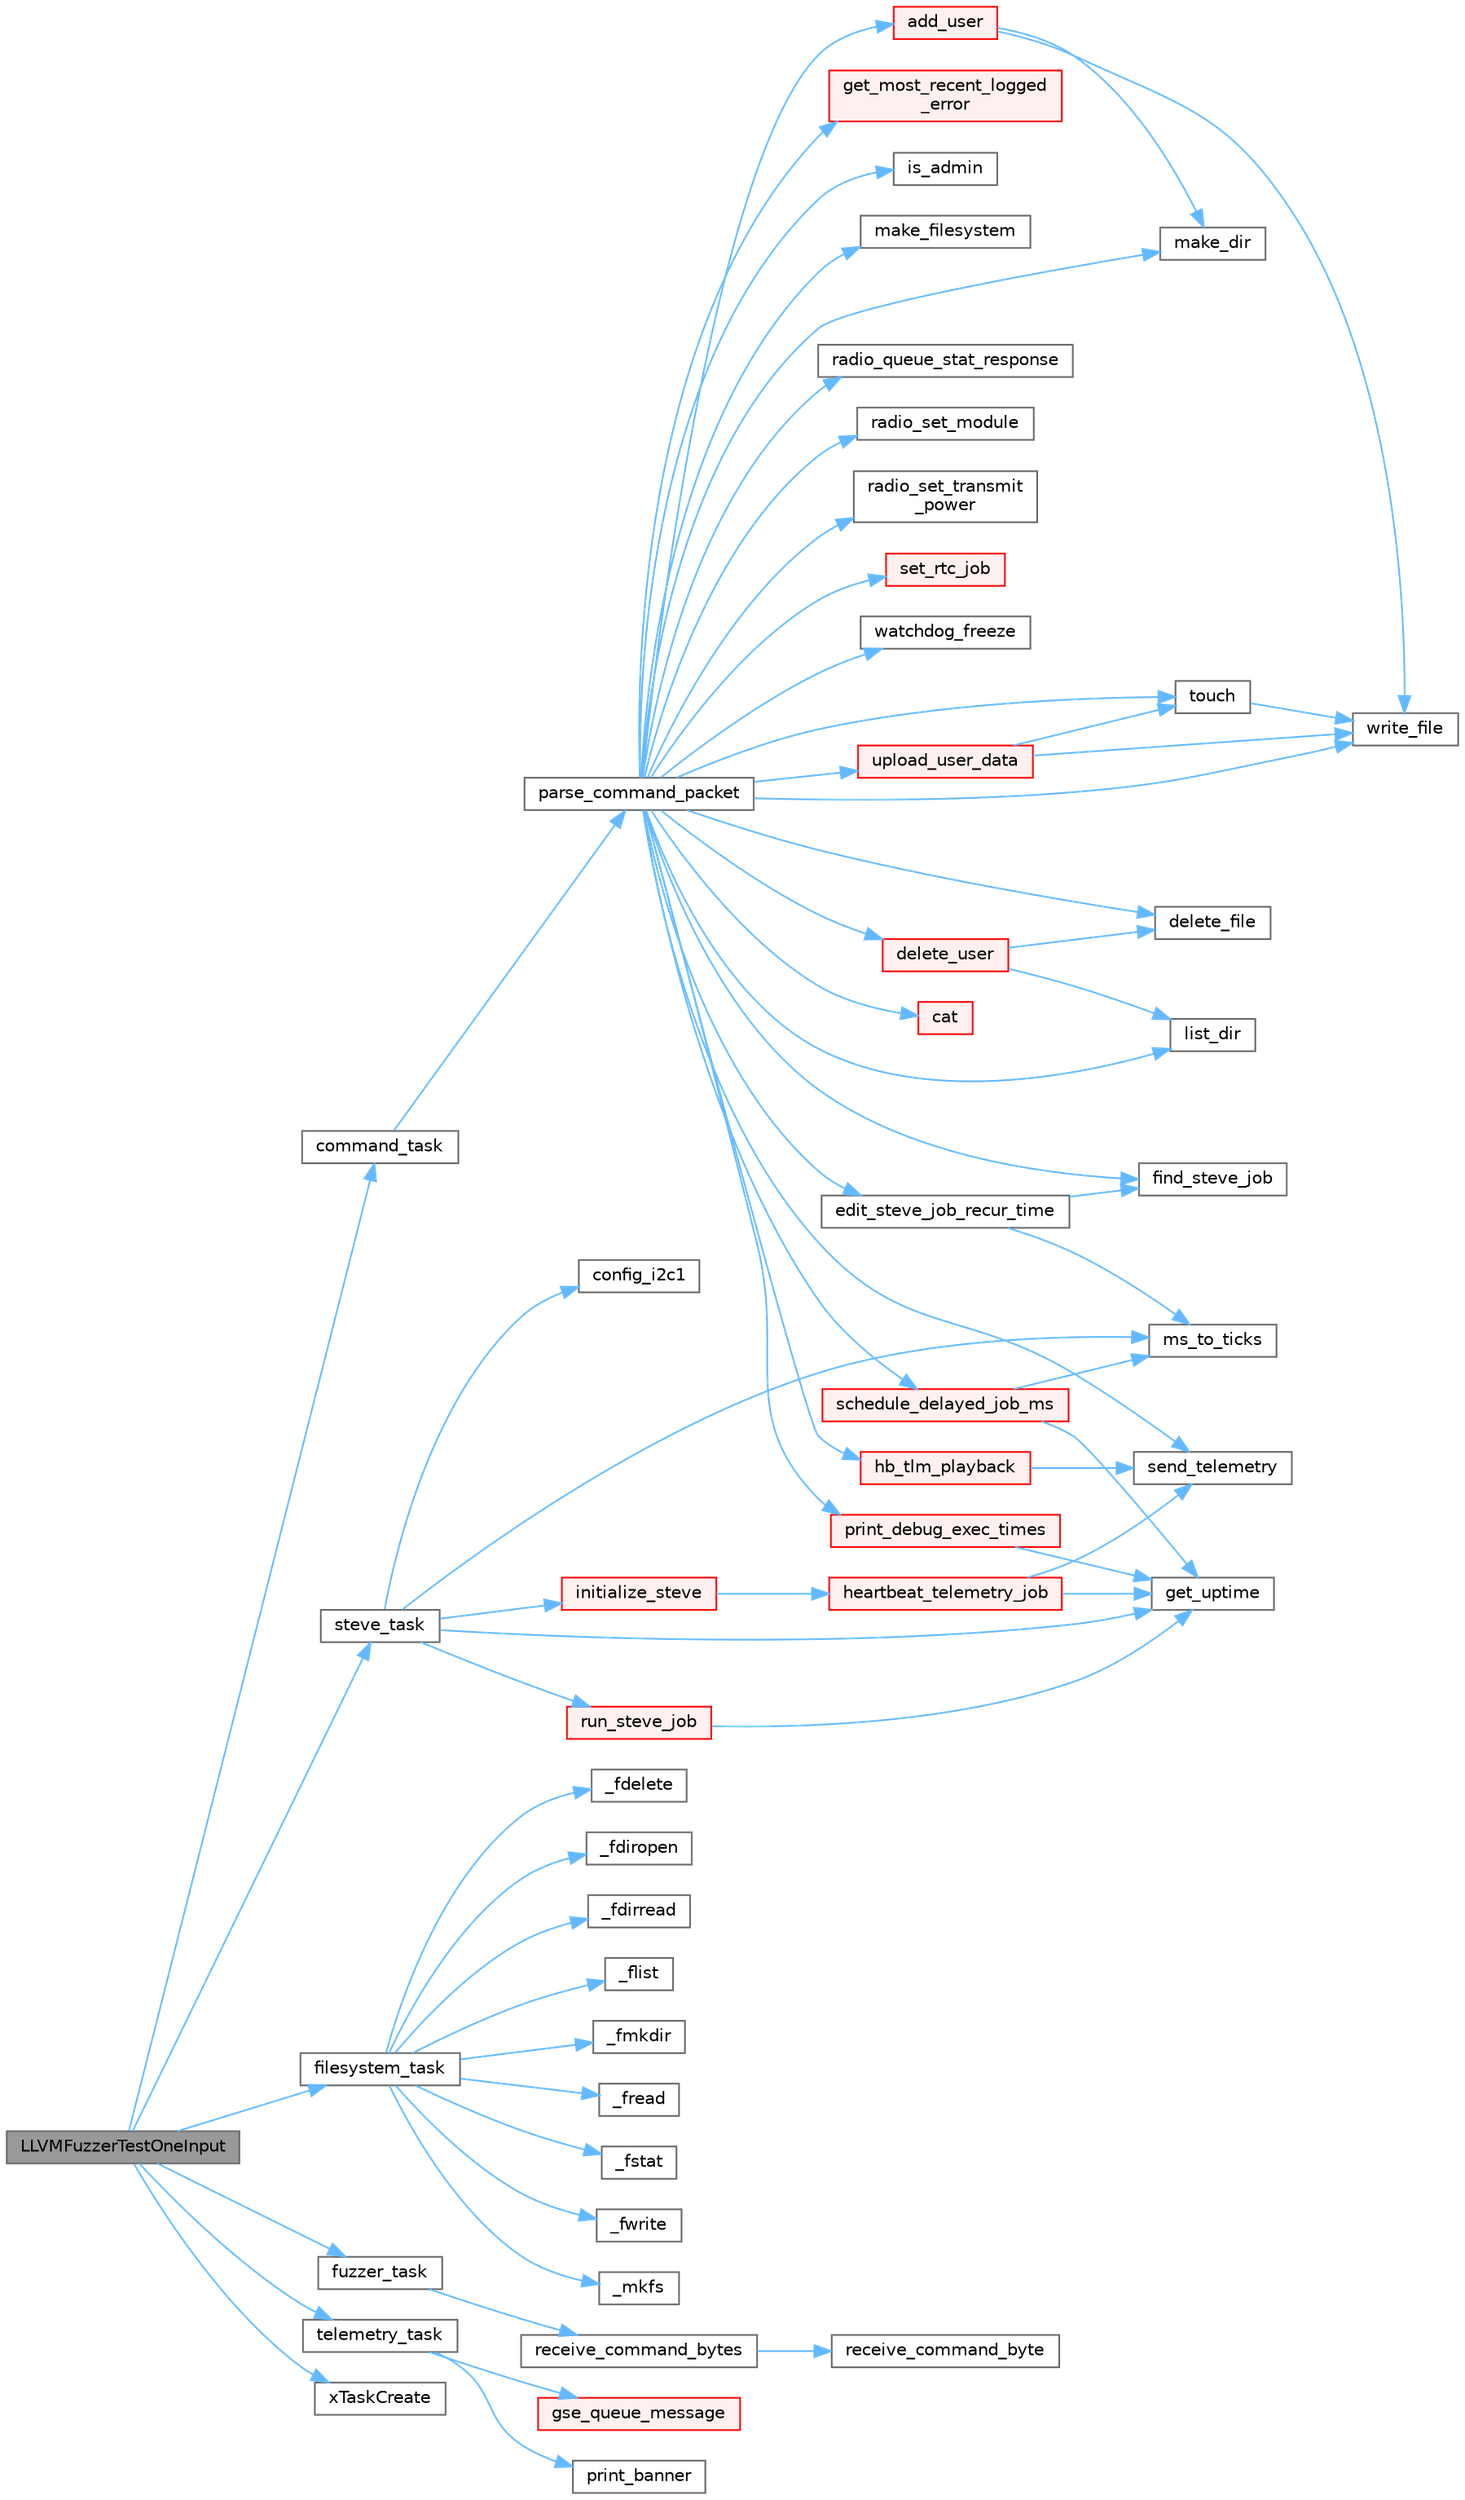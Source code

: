 digraph "LLVMFuzzerTestOneInput"
{
 // INTERACTIVE_SVG=YES
 // LATEX_PDF_SIZE
  bgcolor="transparent";
  edge [fontname=Helvetica,fontsize=10,labelfontname=Helvetica,labelfontsize=10];
  node [fontname=Helvetica,fontsize=10,shape=box,height=0.2,width=0.4];
  rankdir="LR";
  Node1 [id="Node000001",label="LLVMFuzzerTestOneInput",height=0.2,width=0.4,color="gray40", fillcolor="grey60", style="filled", fontcolor="black",tooltip=" "];
  Node1 -> Node2 [id="edge1_Node000001_Node000002",color="steelblue1",style="solid",tooltip=" "];
  Node2 [id="Node000002",label="command_task",height=0.2,width=0.4,color="grey40", fillcolor="white", style="filled",URL="$command_8c.html#a661d128b0c529a2ccf2418bc3de76e32",tooltip=" "];
  Node2 -> Node3 [id="edge2_Node000002_Node000003",color="steelblue1",style="solid",tooltip=" "];
  Node3 [id="Node000003",label="parse_command_packet",height=0.2,width=0.4,color="grey40", fillcolor="white", style="filled",URL="$command_8c.html#a659f541debc1151493914063c723a0b1",tooltip=" "];
  Node3 -> Node4 [id="edge3_Node000003_Node000004",color="steelblue1",style="solid",tooltip=" "];
  Node4 [id="Node000004",label="add_user",height=0.2,width=0.4,color="red", fillcolor="#FFF0F0", style="filled",URL="$user__auth_8c.html#a2e45341289a64a026113badabc8369cc",tooltip=" "];
  Node4 -> Node11 [id="edge4_Node000004_Node000011",color="steelblue1",style="solid",tooltip=" "];
  Node11 [id="Node000011",label="make_dir",height=0.2,width=0.4,color="grey40", fillcolor="white", style="filled",URL="$filesystem_8c.html#a20ca64a89158ccc1eb3f714b3d8725f5",tooltip=" "];
  Node4 -> Node12 [id="edge5_Node000004_Node000012",color="steelblue1",style="solid",tooltip=" "];
  Node12 [id="Node000012",label="write_file",height=0.2,width=0.4,color="grey40", fillcolor="white", style="filled",URL="$filesystem_8c.html#a8e5a51c709e9d6229c1974435475292a",tooltip=" "];
  Node3 -> Node13 [id="edge6_Node000003_Node000013",color="steelblue1",style="solid",tooltip=" "];
  Node13 [id="Node000013",label="cat",height=0.2,width=0.4,color="red", fillcolor="#FFF0F0", style="filled",URL="$filesystem_8c.html#aedf13aa9daded9085cdb13bc1560947b",tooltip=" "];
  Node3 -> Node17 [id="edge7_Node000003_Node000017",color="steelblue1",style="solid",tooltip=" "];
  Node17 [id="Node000017",label="delete_file",height=0.2,width=0.4,color="grey40", fillcolor="white", style="filled",URL="$filesystem_8c.html#a02c1e03f51146617a18f5bcc96099220",tooltip=" "];
  Node3 -> Node18 [id="edge8_Node000003_Node000018",color="steelblue1",style="solid",tooltip=" "];
  Node18 [id="Node000018",label="delete_user",height=0.2,width=0.4,color="red", fillcolor="#FFF0F0", style="filled",URL="$user__auth_8c.html#a7b721ad996f2f06a51dc10384adec934",tooltip=" "];
  Node18 -> Node17 [id="edge9_Node000018_Node000017",color="steelblue1",style="solid",tooltip=" "];
  Node18 -> Node20 [id="edge10_Node000018_Node000020",color="steelblue1",style="solid",tooltip=" "];
  Node20 [id="Node000020",label="list_dir",height=0.2,width=0.4,color="grey40", fillcolor="white", style="filled",URL="$filesystem_8c.html#a550849e6b02b5ca20d32bdacb2ddd19b",tooltip=" "];
  Node3 -> Node21 [id="edge11_Node000003_Node000021",color="steelblue1",style="solid",tooltip=" "];
  Node21 [id="Node000021",label="edit_steve_job_recur_time",height=0.2,width=0.4,color="grey40", fillcolor="white", style="filled",URL="$steve_8c.html#a5632f290d33b3c7aa26d8c708441134d",tooltip=" "];
  Node21 -> Node22 [id="edge12_Node000021_Node000022",color="steelblue1",style="solid",tooltip=" "];
  Node22 [id="Node000022",label="find_steve_job",height=0.2,width=0.4,color="grey40", fillcolor="white", style="filled",URL="$steve_8c.html#a19f0e4d517e614fdb1e563f56ac1123a",tooltip=" "];
  Node21 -> Node23 [id="edge13_Node000021_Node000023",color="steelblue1",style="solid",tooltip=" "];
  Node23 [id="Node000023",label="ms_to_ticks",height=0.2,width=0.4,color="grey40", fillcolor="white", style="filled",URL="$timing_8c.html#aca6ceb66dd9a31e6376e1bc478dec3d6",tooltip=" "];
  Node3 -> Node22 [id="edge14_Node000003_Node000022",color="steelblue1",style="solid",tooltip=" "];
  Node3 -> Node24 [id="edge15_Node000003_Node000024",color="steelblue1",style="solid",tooltip=" "];
  Node24 [id="Node000024",label="get_most_recent_logged\l_error",height=0.2,width=0.4,color="red", fillcolor="#FFF0F0", style="filled",URL="$utilities_2src_2log_8c.html#ad11311f2e9ec2fb14a767d93d1c5b97e",tooltip=" "];
  Node3 -> Node25 [id="edge16_Node000003_Node000025",color="steelblue1",style="solid",tooltip=" "];
  Node25 [id="Node000025",label="hb_tlm_playback",height=0.2,width=0.4,color="red", fillcolor="#FFF0F0", style="filled",URL="$hb__tlm__log_8c.html#a4cc64d575f6cdeedc77c1439ab316ee5",tooltip=" "];
  Node25 -> Node15 [id="edge17_Node000025_Node000015",color="steelblue1",style="solid",tooltip=" "];
  Node15 [id="Node000015",label="send_telemetry",height=0.2,width=0.4,color="grey40", fillcolor="white", style="filled",URL="$telemetry_8c.html#a6dbf6c6cfd75451e5642ca0b64bf7f5a",tooltip=" "];
  Node3 -> Node26 [id="edge18_Node000003_Node000026",color="steelblue1",style="solid",tooltip=" "];
  Node26 [id="Node000026",label="is_admin",height=0.2,width=0.4,color="grey40", fillcolor="white", style="filled",URL="$user__auth_8c.html#ac096e58f2c99b9804fb8a31697d748a1",tooltip=" "];
  Node3 -> Node20 [id="edge19_Node000003_Node000020",color="steelblue1",style="solid",tooltip=" "];
  Node3 -> Node11 [id="edge20_Node000003_Node000011",color="steelblue1",style="solid",tooltip=" "];
  Node3 -> Node27 [id="edge21_Node000003_Node000027",color="steelblue1",style="solid",tooltip=" "];
  Node27 [id="Node000027",label="make_filesystem",height=0.2,width=0.4,color="grey40", fillcolor="white", style="filled",URL="$filesystem_8c.html#a799eadaaf9ccd6162d5fa3fd15a0c3a1",tooltip=" "];
  Node3 -> Node28 [id="edge22_Node000003_Node000028",color="steelblue1",style="solid",tooltip=" "];
  Node28 [id="Node000028",label="print_debug_exec_times",height=0.2,width=0.4,color="red", fillcolor="#FFF0F0", style="filled",URL="$steve_8c.html#af6d8fc617602d5007ade6ab61734ee9d",tooltip=" "];
  Node28 -> Node29 [id="edge23_Node000028_Node000029",color="steelblue1",style="solid",tooltip=" "];
  Node29 [id="Node000029",label="get_uptime",height=0.2,width=0.4,color="grey40", fillcolor="white", style="filled",URL="$timing_8c.html#a7cef17ffb0e9db503a077191e1a4b013",tooltip=" "];
  Node3 -> Node32 [id="edge24_Node000003_Node000032",color="steelblue1",style="solid",tooltip=" "];
  Node32 [id="Node000032",label="radio_queue_stat_response",height=0.2,width=0.4,color="grey40", fillcolor="white", style="filled",URL="$radio_8cpp.html#aededabcbfc8060b1d374369c6b67df4b",tooltip=" "];
  Node3 -> Node33 [id="edge25_Node000003_Node000033",color="steelblue1",style="solid",tooltip=" "];
  Node33 [id="Node000033",label="radio_set_module",height=0.2,width=0.4,color="grey40", fillcolor="white", style="filled",URL="$radio_8cpp.html#ab4fc5d140cd46c3db7b311a67d236deb",tooltip=" "];
  Node3 -> Node34 [id="edge26_Node000003_Node000034",color="steelblue1",style="solid",tooltip=" "];
  Node34 [id="Node000034",label="radio_set_transmit\l_power",height=0.2,width=0.4,color="grey40", fillcolor="white", style="filled",URL="$radio_8cpp.html#a610ddc33ff0f6388cea252fb357dc990",tooltip=" "];
  Node3 -> Node35 [id="edge27_Node000003_Node000035",color="steelblue1",style="solid",tooltip=" "];
  Node35 [id="Node000035",label="schedule_delayed_job_ms",height=0.2,width=0.4,color="red", fillcolor="#FFF0F0", style="filled",URL="$steve_8c.html#acc0bfad0acf234b4903c832955b29767",tooltip=" "];
  Node35 -> Node29 [id="edge28_Node000035_Node000029",color="steelblue1",style="solid",tooltip=" "];
  Node35 -> Node23 [id="edge29_Node000035_Node000023",color="steelblue1",style="solid",tooltip=" "];
  Node3 -> Node15 [id="edge30_Node000003_Node000015",color="steelblue1",style="solid",tooltip=" "];
  Node3 -> Node37 [id="edge31_Node000003_Node000037",color="steelblue1",style="solid",tooltip=" "];
  Node37 [id="Node000037",label="set_rtc_job",height=0.2,width=0.4,color="red", fillcolor="#FFF0F0", style="filled",URL="$set__rtc__job_8c.html#af31d3e6e7b984cd9aca01db95eac999a",tooltip=" "];
  Node3 -> Node40 [id="edge32_Node000003_Node000040",color="steelblue1",style="solid",tooltip=" "];
  Node40 [id="Node000040",label="touch",height=0.2,width=0.4,color="grey40", fillcolor="white", style="filled",URL="$filesystem_8c.html#a1038e83eda006a16d81aba0bda5c3334",tooltip=" "];
  Node40 -> Node12 [id="edge33_Node000040_Node000012",color="steelblue1",style="solid",tooltip=" "];
  Node3 -> Node41 [id="edge34_Node000003_Node000041",color="steelblue1",style="solid",tooltip=" "];
  Node41 [id="Node000041",label="upload_user_data",height=0.2,width=0.4,color="red", fillcolor="#FFF0F0", style="filled",URL="$user__auth_8c.html#acb5e4e390f704ceea798b215f70692d6",tooltip=" "];
  Node41 -> Node40 [id="edge35_Node000041_Node000040",color="steelblue1",style="solid",tooltip=" "];
  Node41 -> Node12 [id="edge36_Node000041_Node000012",color="steelblue1",style="solid",tooltip=" "];
  Node3 -> Node45 [id="edge37_Node000003_Node000045",color="steelblue1",style="solid",tooltip=" "];
  Node45 [id="Node000045",label="watchdog_freeze",height=0.2,width=0.4,color="grey40", fillcolor="white", style="filled",URL="$watchdog_8c.html#acebf79aaf42978286eec0c3e016d7b0a",tooltip=" "];
  Node3 -> Node12 [id="edge38_Node000003_Node000012",color="steelblue1",style="solid",tooltip=" "];
  Node1 -> Node46 [id="edge39_Node000001_Node000046",color="steelblue1",style="solid",tooltip=" "];
  Node46 [id="Node000046",label="filesystem_task",height=0.2,width=0.4,color="grey40", fillcolor="white", style="filled",URL="$filesystem_8c.html#a73f4c05620eb3111fa320fe7fa6c5609",tooltip=" "];
  Node46 -> Node47 [id="edge40_Node000046_Node000047",color="steelblue1",style="solid",tooltip=" "];
  Node47 [id="Node000047",label="_fdelete",height=0.2,width=0.4,color="grey40", fillcolor="white", style="filled",URL="$filesystem_8c.html#a65a8bfbf26326e7b6dfd677f9b4ad626",tooltip=" "];
  Node46 -> Node48 [id="edge41_Node000046_Node000048",color="steelblue1",style="solid",tooltip=" "];
  Node48 [id="Node000048",label="_fdiropen",height=0.2,width=0.4,color="grey40", fillcolor="white", style="filled",URL="$filesystem_8c.html#a1dbe64362d5ac8a72c84181d6ec09bd0",tooltip=" "];
  Node46 -> Node49 [id="edge42_Node000046_Node000049",color="steelblue1",style="solid",tooltip=" "];
  Node49 [id="Node000049",label="_fdirread",height=0.2,width=0.4,color="grey40", fillcolor="white", style="filled",URL="$filesystem_8c.html#a6256d8a7a46cd729effd6739faded687",tooltip=" "];
  Node46 -> Node50 [id="edge43_Node000046_Node000050",color="steelblue1",style="solid",tooltip=" "];
  Node50 [id="Node000050",label="_flist",height=0.2,width=0.4,color="grey40", fillcolor="white", style="filled",URL="$filesystem_8c.html#a242db63f134c45189c12dc9e46c6b90d",tooltip=" "];
  Node46 -> Node51 [id="edge44_Node000046_Node000051",color="steelblue1",style="solid",tooltip=" "];
  Node51 [id="Node000051",label="_fmkdir",height=0.2,width=0.4,color="grey40", fillcolor="white", style="filled",URL="$filesystem_8c.html#a0332aeda2c19ddb31aa4307d37007f98",tooltip=" "];
  Node46 -> Node52 [id="edge45_Node000046_Node000052",color="steelblue1",style="solid",tooltip=" "];
  Node52 [id="Node000052",label="_fread",height=0.2,width=0.4,color="grey40", fillcolor="white", style="filled",URL="$filesystem_8c.html#ab4f728372ea55ba4c14531514e913814",tooltip=" "];
  Node46 -> Node53 [id="edge46_Node000046_Node000053",color="steelblue1",style="solid",tooltip=" "];
  Node53 [id="Node000053",label="_fstat",height=0.2,width=0.4,color="grey40", fillcolor="white", style="filled",URL="$filesystem_8c.html#a84409cd08ad5f1532a9908bcb106ffd9",tooltip=" "];
  Node46 -> Node54 [id="edge47_Node000046_Node000054",color="steelblue1",style="solid",tooltip=" "];
  Node54 [id="Node000054",label="_fwrite",height=0.2,width=0.4,color="grey40", fillcolor="white", style="filled",URL="$filesystem_8c.html#a20490ef1d54401f12085f7a9bfbb2c13",tooltip=" "];
  Node46 -> Node55 [id="edge48_Node000046_Node000055",color="steelblue1",style="solid",tooltip=" "];
  Node55 [id="Node000055",label="_mkfs",height=0.2,width=0.4,color="grey40", fillcolor="white", style="filled",URL="$filesystem_8c.html#a7ea79e37cd85f3400dd530c48032329e",tooltip=" "];
  Node1 -> Node56 [id="edge49_Node000001_Node000056",color="steelblue1",style="solid",tooltip=" "];
  Node56 [id="Node000056",label="fuzzer_task",height=0.2,width=0.4,color="grey40", fillcolor="white", style="filled",URL="$command__fuzzer_8cpp.html#a267f396cbd33fde57276eb740536934c",tooltip=" "];
  Node56 -> Node57 [id="edge50_Node000056_Node000057",color="steelblue1",style="solid",tooltip=" "];
  Node57 [id="Node000057",label="receive_command_bytes",height=0.2,width=0.4,color="grey40", fillcolor="white", style="filled",URL="$command_8c.html#ac090b79f5dfeeaa73978dc9df75fe1a0",tooltip=" "];
  Node57 -> Node58 [id="edge51_Node000057_Node000058",color="steelblue1",style="solid",tooltip=" "];
  Node58 [id="Node000058",label="receive_command_byte",height=0.2,width=0.4,color="grey40", fillcolor="white", style="filled",URL="$command_8c.html#a4f5fb387e54e9f86c0201fff500341a7",tooltip=" "];
  Node1 -> Node59 [id="edge52_Node000001_Node000059",color="steelblue1",style="solid",tooltip=" "];
  Node59 [id="Node000059",label="steve_task",height=0.2,width=0.4,color="grey40", fillcolor="white", style="filled",URL="$steve_8c.html#a5eaa2a6f8e013a076a0b8dc66dcaacfd",tooltip=" "];
  Node59 -> Node60 [id="edge53_Node000059_Node000060",color="steelblue1",style="solid",tooltip=" "];
  Node60 [id="Node000060",label="config_i2c1",height=0.2,width=0.4,color="grey40", fillcolor="white", style="filled",URL="$i2c_8c.html#a5d09de7ed47b30c0948eb1f363cb836c",tooltip=" "];
  Node59 -> Node29 [id="edge54_Node000059_Node000029",color="steelblue1",style="solid",tooltip=" "];
  Node59 -> Node61 [id="edge55_Node000059_Node000061",color="steelblue1",style="solid",tooltip=" "];
  Node61 [id="Node000061",label="initialize_steve",height=0.2,width=0.4,color="red", fillcolor="#FFF0F0", style="filled",URL="$steve_8c.html#a7eb0cd293c468c08d67c90a8ace5448c",tooltip=" "];
  Node61 -> Node62 [id="edge56_Node000061_Node000062",color="steelblue1",style="solid",tooltip=" "];
  Node62 [id="Node000062",label="heartbeat_telemetry_job",height=0.2,width=0.4,color="red", fillcolor="#FFF0F0", style="filled",URL="$heartbeat__job_8c.html#a5a39a53ceb61fec283d89fcb0032a24b",tooltip=" "];
  Node62 -> Node29 [id="edge57_Node000062_Node000029",color="steelblue1",style="solid",tooltip=" "];
  Node62 -> Node15 [id="edge58_Node000062_Node000015",color="steelblue1",style="solid",tooltip=" "];
  Node59 -> Node23 [id="edge59_Node000059_Node000023",color="steelblue1",style="solid",tooltip=" "];
  Node59 -> Node88 [id="edge60_Node000059_Node000088",color="steelblue1",style="solid",tooltip=" "];
  Node88 [id="Node000088",label="run_steve_job",height=0.2,width=0.4,color="red", fillcolor="#FFF0F0", style="filled",URL="$steve_8c.html#a42627e02f5c86446dbe0cbbae5f87fe6",tooltip=" "];
  Node88 -> Node29 [id="edge61_Node000088_Node000029",color="steelblue1",style="solid",tooltip=" "];
  Node1 -> Node91 [id="edge62_Node000001_Node000091",color="steelblue1",style="solid",tooltip=" "];
  Node91 [id="Node000091",label="telemetry_task",height=0.2,width=0.4,color="grey40", fillcolor="white", style="filled",URL="$telemetry_8c.html#a4b6f80453fccd49ceedb1296e14b1bee",tooltip=" "];
  Node91 -> Node92 [id="edge63_Node000091_Node000092",color="steelblue1",style="solid",tooltip=" "];
  Node92 [id="Node000092",label="gse_queue_message",height=0.2,width=0.4,color="red", fillcolor="#FFF0F0", style="filled",URL="$gse_8c.html#a07a7ef3b41255450f286364cc3668e54",tooltip=" "];
  Node91 -> Node94 [id="edge64_Node000091_Node000094",color="steelblue1",style="solid",tooltip=" "];
  Node94 [id="Node000094",label="print_banner",height=0.2,width=0.4,color="grey40", fillcolor="white", style="filled",URL="$test_2unit_2utilities_2log_8c.html#ad6da18174ed9892c214e56bac27bfc7f",tooltip=" "];
  Node1 -> Node95 [id="edge65_Node000001_Node000095",color="steelblue1",style="solid",tooltip=" "];
  Node95 [id="Node000095",label="xTaskCreate",height=0.2,width=0.4,color="grey40", fillcolor="white", style="filled",URL="$command__fuzzer_8cpp.html#a713515efde98e3f81d7e857c31f81919",tooltip=" "];
}
